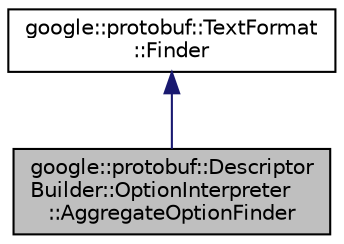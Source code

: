 digraph "google::protobuf::DescriptorBuilder::OptionInterpreter::AggregateOptionFinder"
{
 // LATEX_PDF_SIZE
  edge [fontname="Helvetica",fontsize="10",labelfontname="Helvetica",labelfontsize="10"];
  node [fontname="Helvetica",fontsize="10",shape=record];
  Node1 [label="google::protobuf::Descriptor\lBuilder::OptionInterpreter\l::AggregateOptionFinder",height=0.2,width=0.4,color="black", fillcolor="grey75", style="filled", fontcolor="black",tooltip=" "];
  Node2 -> Node1 [dir="back",color="midnightblue",fontsize="10",style="solid",fontname="Helvetica"];
  Node2 [label="google::protobuf::TextFormat\l::Finder",height=0.2,width=0.4,color="black", fillcolor="white", style="filled",URL="$classgoogle_1_1protobuf_1_1TextFormat_1_1Finder.html",tooltip=" "];
}
